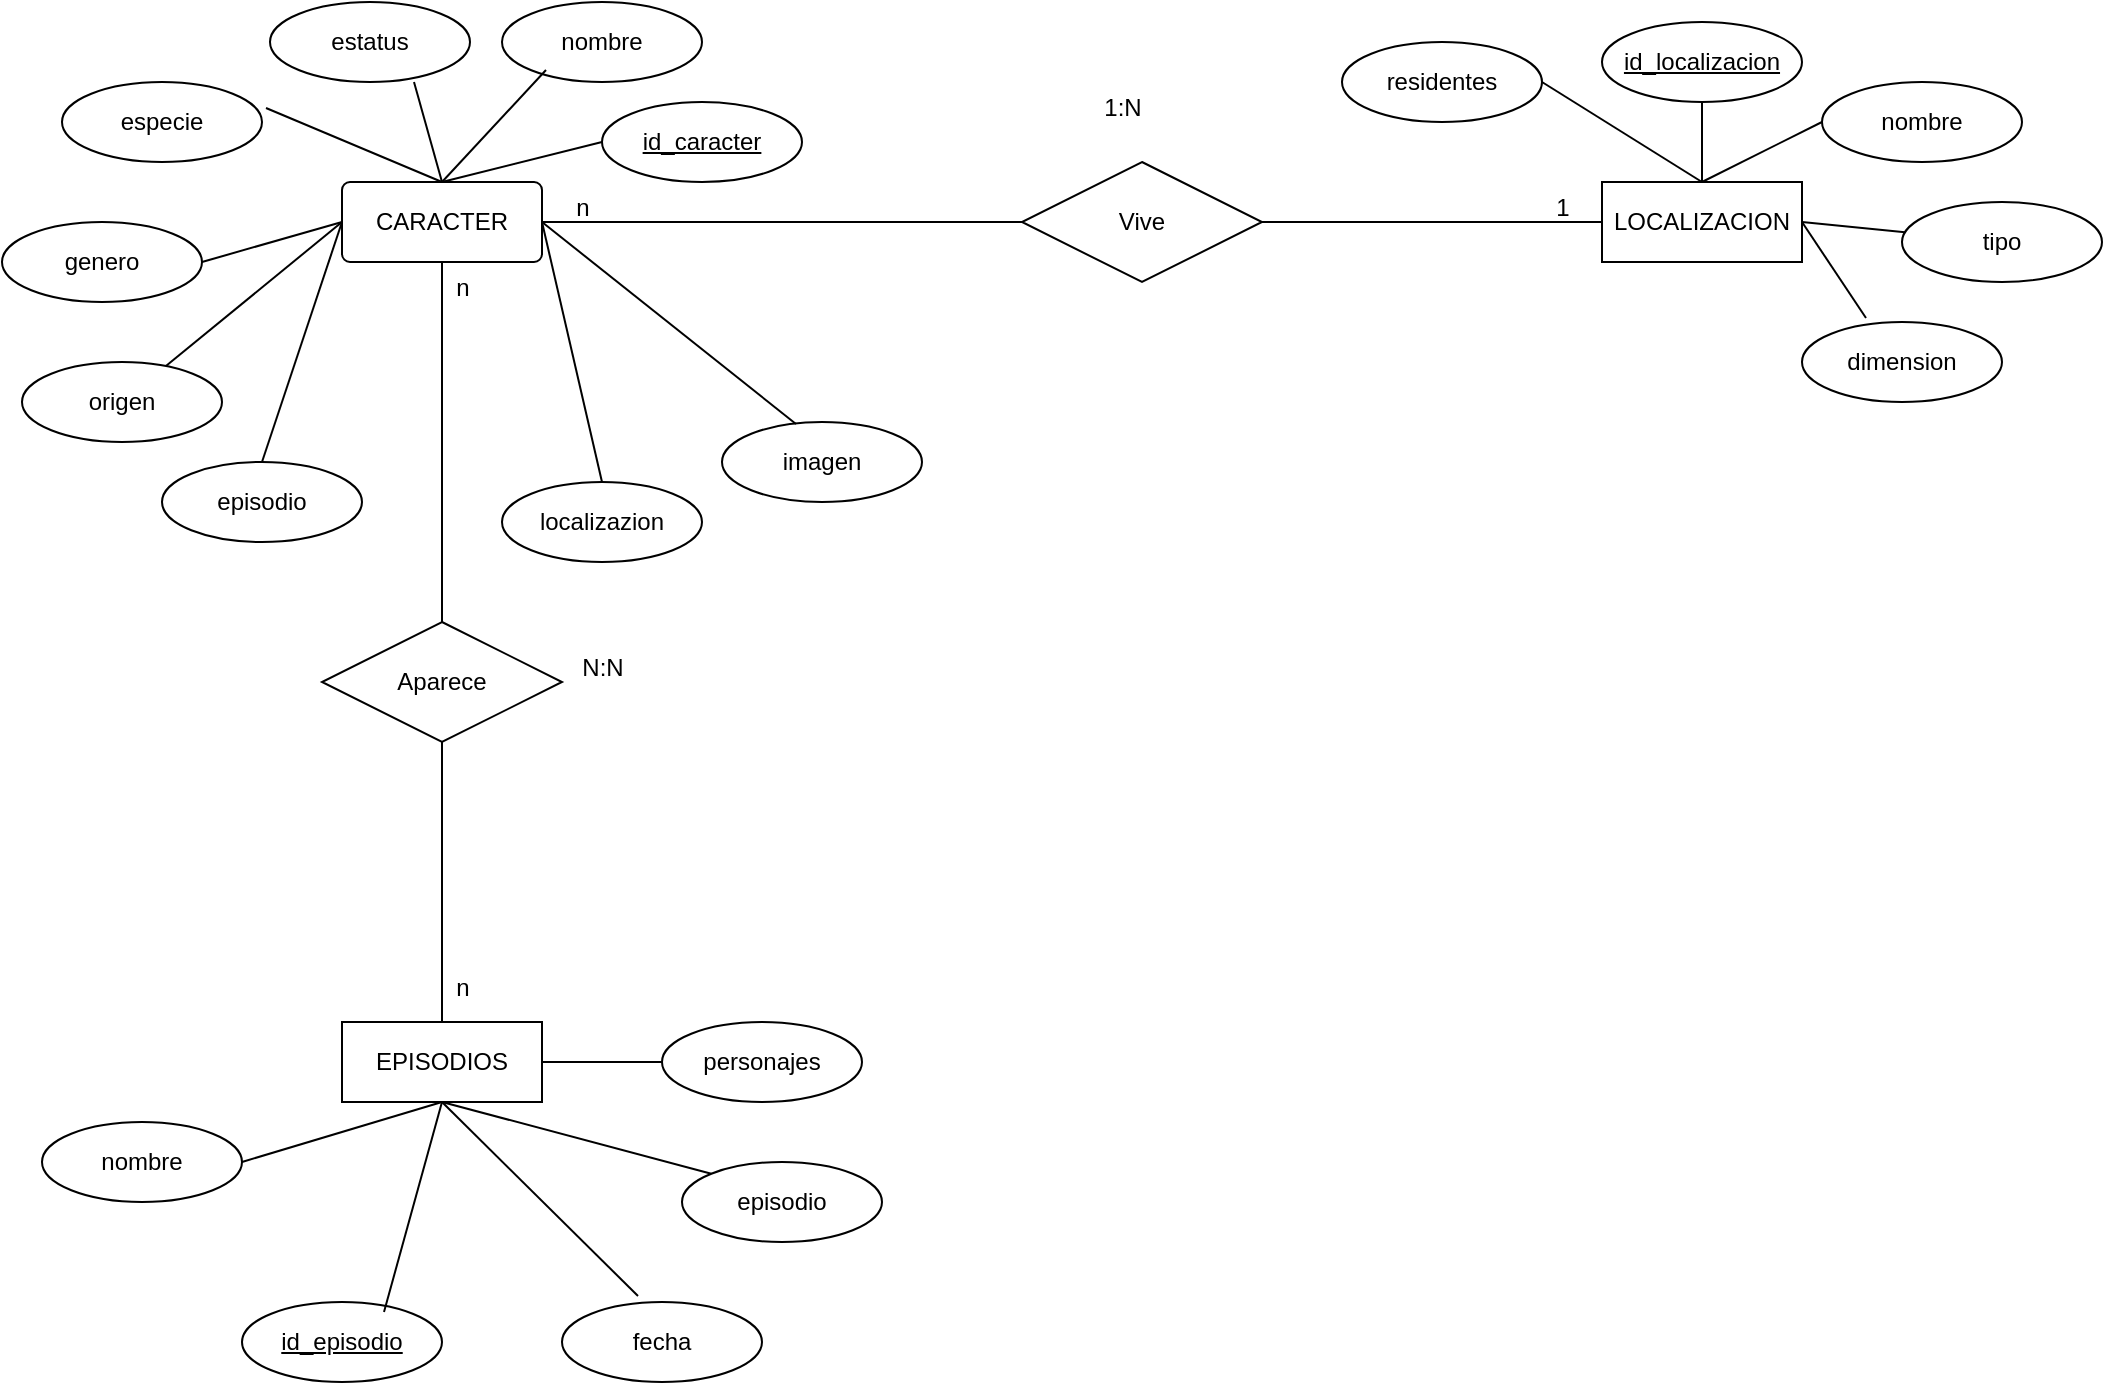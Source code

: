 <mxfile version="26.2.2">
  <diagram name="Página-1" id="H0uG3XLvARNT2Y9mD0cQ">
    <mxGraphModel dx="1028" dy="622" grid="1" gridSize="10" guides="1" tooltips="1" connect="1" arrows="1" fold="1" page="1" pageScale="1" pageWidth="827" pageHeight="1169" math="0" shadow="0">
      <root>
        <mxCell id="0" />
        <mxCell id="1" parent="0" />
        <mxCell id="GkqM58ODc9SsoPwHSkN9-1" value="CARACTER" style="rounded=1;arcSize=10;whiteSpace=wrap;html=1;align=center;" vertex="1" parent="1">
          <mxGeometry x="350" y="230" width="100" height="40" as="geometry" />
        </mxCell>
        <mxCell id="GkqM58ODc9SsoPwHSkN9-2" value="nombre" style="ellipse;whiteSpace=wrap;html=1;align=center;" vertex="1" parent="1">
          <mxGeometry x="430" y="140" width="100" height="40" as="geometry" />
        </mxCell>
        <mxCell id="GkqM58ODc9SsoPwHSkN9-3" value="estatus" style="ellipse;whiteSpace=wrap;html=1;align=center;" vertex="1" parent="1">
          <mxGeometry x="314" y="140" width="100" height="40" as="geometry" />
        </mxCell>
        <mxCell id="GkqM58ODc9SsoPwHSkN9-4" value="especie" style="ellipse;whiteSpace=wrap;html=1;align=center;" vertex="1" parent="1">
          <mxGeometry x="210" y="180" width="100" height="40" as="geometry" />
        </mxCell>
        <mxCell id="GkqM58ODc9SsoPwHSkN9-5" value="genero" style="ellipse;whiteSpace=wrap;html=1;align=center;" vertex="1" parent="1">
          <mxGeometry x="180" y="250" width="100" height="40" as="geometry" />
        </mxCell>
        <mxCell id="GkqM58ODc9SsoPwHSkN9-6" value="origen" style="ellipse;whiteSpace=wrap;html=1;align=center;" vertex="1" parent="1">
          <mxGeometry x="190" y="320" width="100" height="40" as="geometry" />
        </mxCell>
        <mxCell id="GkqM58ODc9SsoPwHSkN9-7" value="id_caracter" style="ellipse;whiteSpace=wrap;html=1;align=center;fontStyle=4;" vertex="1" parent="1">
          <mxGeometry x="480" y="190" width="100" height="40" as="geometry" />
        </mxCell>
        <mxCell id="GkqM58ODc9SsoPwHSkN9-8" value="localizazion" style="ellipse;whiteSpace=wrap;html=1;align=center;" vertex="1" parent="1">
          <mxGeometry x="430" y="380" width="100" height="40" as="geometry" />
        </mxCell>
        <mxCell id="GkqM58ODc9SsoPwHSkN9-9" value="imagen" style="ellipse;whiteSpace=wrap;html=1;align=center;" vertex="1" parent="1">
          <mxGeometry x="540" y="350" width="100" height="40" as="geometry" />
        </mxCell>
        <mxCell id="GkqM58ODc9SsoPwHSkN9-10" value="episodio" style="ellipse;whiteSpace=wrap;html=1;align=center;" vertex="1" parent="1">
          <mxGeometry x="260" y="370" width="100" height="40" as="geometry" />
        </mxCell>
        <mxCell id="GkqM58ODc9SsoPwHSkN9-11" value="Vive" style="shape=rhombus;perimeter=rhombusPerimeter;whiteSpace=wrap;html=1;align=center;" vertex="1" parent="1">
          <mxGeometry x="690" y="220" width="120" height="60" as="geometry" />
        </mxCell>
        <mxCell id="GkqM58ODc9SsoPwHSkN9-12" value="LOCALIZACION" style="whiteSpace=wrap;html=1;align=center;" vertex="1" parent="1">
          <mxGeometry x="980" y="230" width="100" height="40" as="geometry" />
        </mxCell>
        <mxCell id="GkqM58ODc9SsoPwHSkN9-14" value="nombre" style="ellipse;whiteSpace=wrap;html=1;align=center;" vertex="1" parent="1">
          <mxGeometry x="1090" y="180" width="100" height="40" as="geometry" />
        </mxCell>
        <mxCell id="GkqM58ODc9SsoPwHSkN9-15" value="tipo" style="ellipse;whiteSpace=wrap;html=1;align=center;" vertex="1" parent="1">
          <mxGeometry x="1130" y="240" width="100" height="40" as="geometry" />
        </mxCell>
        <mxCell id="GkqM58ODc9SsoPwHSkN9-16" value="dimension" style="ellipse;whiteSpace=wrap;html=1;align=center;" vertex="1" parent="1">
          <mxGeometry x="1080" y="300" width="100" height="40" as="geometry" />
        </mxCell>
        <mxCell id="GkqM58ODc9SsoPwHSkN9-17" value="residentes" style="ellipse;whiteSpace=wrap;html=1;align=center;" vertex="1" parent="1">
          <mxGeometry x="850" y="160" width="100" height="40" as="geometry" />
        </mxCell>
        <mxCell id="GkqM58ODc9SsoPwHSkN9-18" value="" style="endArrow=none;html=1;rounded=0;entryX=0;entryY=0.5;entryDx=0;entryDy=0;exitX=1;exitY=0.5;exitDx=0;exitDy=0;" edge="1" parent="1" source="GkqM58ODc9SsoPwHSkN9-11" target="GkqM58ODc9SsoPwHSkN9-12">
          <mxGeometry relative="1" as="geometry">
            <mxPoint x="710" y="280" as="sourcePoint" />
            <mxPoint x="870" y="280" as="targetPoint" />
          </mxGeometry>
        </mxCell>
        <mxCell id="GkqM58ODc9SsoPwHSkN9-19" value="" style="endArrow=none;html=1;rounded=0;exitX=1;exitY=0.5;exitDx=0;exitDy=0;entryX=0;entryY=0.5;entryDx=0;entryDy=0;" edge="1" parent="1" source="GkqM58ODc9SsoPwHSkN9-1" target="GkqM58ODc9SsoPwHSkN9-11">
          <mxGeometry relative="1" as="geometry">
            <mxPoint x="710" y="280" as="sourcePoint" />
            <mxPoint x="870" y="280" as="targetPoint" />
          </mxGeometry>
        </mxCell>
        <mxCell id="GkqM58ODc9SsoPwHSkN9-20" value="EPISODIOS" style="whiteSpace=wrap;html=1;align=center;" vertex="1" parent="1">
          <mxGeometry x="350" y="650" width="100" height="40" as="geometry" />
        </mxCell>
        <mxCell id="GkqM58ODc9SsoPwHSkN9-25" value="id_episodio" style="ellipse;whiteSpace=wrap;html=1;align=center;fontStyle=4;" vertex="1" parent="1">
          <mxGeometry x="300" y="790" width="100" height="40" as="geometry" />
        </mxCell>
        <mxCell id="GkqM58ODc9SsoPwHSkN9-26" value="id_localizacion" style="ellipse;whiteSpace=wrap;html=1;align=center;fontStyle=4;" vertex="1" parent="1">
          <mxGeometry x="980" y="150" width="100" height="40" as="geometry" />
        </mxCell>
        <mxCell id="GkqM58ODc9SsoPwHSkN9-27" value="nombre" style="ellipse;whiteSpace=wrap;html=1;align=center;" vertex="1" parent="1">
          <mxGeometry x="200" y="700" width="100" height="40" as="geometry" />
        </mxCell>
        <mxCell id="GkqM58ODc9SsoPwHSkN9-28" value="fecha" style="ellipse;whiteSpace=wrap;html=1;align=center;" vertex="1" parent="1">
          <mxGeometry x="460" y="790" width="100" height="40" as="geometry" />
        </mxCell>
        <mxCell id="GkqM58ODc9SsoPwHSkN9-29" value="episodio" style="ellipse;whiteSpace=wrap;html=1;align=center;" vertex="1" parent="1">
          <mxGeometry x="520" y="720" width="100" height="40" as="geometry" />
        </mxCell>
        <mxCell id="GkqM58ODc9SsoPwHSkN9-30" value="personajes" style="ellipse;whiteSpace=wrap;html=1;align=center;" vertex="1" parent="1">
          <mxGeometry x="510" y="650" width="100" height="40" as="geometry" />
        </mxCell>
        <mxCell id="GkqM58ODc9SsoPwHSkN9-31" value="Aparece" style="shape=rhombus;perimeter=rhombusPerimeter;whiteSpace=wrap;html=1;align=center;" vertex="1" parent="1">
          <mxGeometry x="340" y="450" width="120" height="60" as="geometry" />
        </mxCell>
        <mxCell id="GkqM58ODc9SsoPwHSkN9-32" value="" style="endArrow=none;html=1;rounded=0;exitX=1;exitY=0.5;exitDx=0;exitDy=0;entryX=0.5;entryY=1;entryDx=0;entryDy=0;" edge="1" parent="1" source="GkqM58ODc9SsoPwHSkN9-27" target="GkqM58ODc9SsoPwHSkN9-20">
          <mxGeometry relative="1" as="geometry">
            <mxPoint x="480" y="620" as="sourcePoint" />
            <mxPoint x="640" y="620" as="targetPoint" />
          </mxGeometry>
        </mxCell>
        <mxCell id="GkqM58ODc9SsoPwHSkN9-33" value="" style="endArrow=none;html=1;rounded=0;exitX=0.71;exitY=0.125;exitDx=0;exitDy=0;exitPerimeter=0;entryX=0.5;entryY=1;entryDx=0;entryDy=0;" edge="1" parent="1" source="GkqM58ODc9SsoPwHSkN9-25" target="GkqM58ODc9SsoPwHSkN9-20">
          <mxGeometry relative="1" as="geometry">
            <mxPoint x="480" y="620" as="sourcePoint" />
            <mxPoint x="640" y="620" as="targetPoint" />
          </mxGeometry>
        </mxCell>
        <mxCell id="GkqM58ODc9SsoPwHSkN9-34" value="" style="endArrow=none;html=1;rounded=0;exitX=0.38;exitY=-0.075;exitDx=0;exitDy=0;exitPerimeter=0;entryX=0.5;entryY=1;entryDx=0;entryDy=0;" edge="1" parent="1" source="GkqM58ODc9SsoPwHSkN9-28" target="GkqM58ODc9SsoPwHSkN9-20">
          <mxGeometry relative="1" as="geometry">
            <mxPoint x="480" y="620" as="sourcePoint" />
            <mxPoint x="640" y="620" as="targetPoint" />
          </mxGeometry>
        </mxCell>
        <mxCell id="GkqM58ODc9SsoPwHSkN9-35" value="" style="endArrow=none;html=1;rounded=0;exitX=0;exitY=0;exitDx=0;exitDy=0;entryX=0.5;entryY=1;entryDx=0;entryDy=0;" edge="1" parent="1" source="GkqM58ODc9SsoPwHSkN9-29" target="GkqM58ODc9SsoPwHSkN9-20">
          <mxGeometry relative="1" as="geometry">
            <mxPoint x="480" y="620" as="sourcePoint" />
            <mxPoint x="640" y="620" as="targetPoint" />
          </mxGeometry>
        </mxCell>
        <mxCell id="GkqM58ODc9SsoPwHSkN9-36" value="" style="endArrow=none;html=1;rounded=0;exitX=1;exitY=0.5;exitDx=0;exitDy=0;" edge="1" parent="1" source="GkqM58ODc9SsoPwHSkN9-20" target="GkqM58ODc9SsoPwHSkN9-30">
          <mxGeometry relative="1" as="geometry">
            <mxPoint x="480" y="620" as="sourcePoint" />
            <mxPoint x="640" y="620" as="targetPoint" />
          </mxGeometry>
        </mxCell>
        <mxCell id="GkqM58ODc9SsoPwHSkN9-37" value="" style="endArrow=none;html=1;rounded=0;exitX=0.5;exitY=0;exitDx=0;exitDy=0;entryX=0.5;entryY=1;entryDx=0;entryDy=0;" edge="1" parent="1" source="GkqM58ODc9SsoPwHSkN9-20" target="GkqM58ODc9SsoPwHSkN9-31">
          <mxGeometry relative="1" as="geometry">
            <mxPoint x="480" y="620" as="sourcePoint" />
            <mxPoint x="640" y="620" as="targetPoint" />
          </mxGeometry>
        </mxCell>
        <mxCell id="GkqM58ODc9SsoPwHSkN9-38" value="" style="endArrow=none;html=1;rounded=0;exitX=0.5;exitY=0;exitDx=0;exitDy=0;entryX=0.5;entryY=1;entryDx=0;entryDy=0;" edge="1" parent="1" source="GkqM58ODc9SsoPwHSkN9-31" target="GkqM58ODc9SsoPwHSkN9-1">
          <mxGeometry relative="1" as="geometry">
            <mxPoint x="480" y="420" as="sourcePoint" />
            <mxPoint x="640" y="420" as="targetPoint" />
          </mxGeometry>
        </mxCell>
        <mxCell id="GkqM58ODc9SsoPwHSkN9-39" value="" style="endArrow=none;html=1;rounded=0;exitX=0;exitY=0.5;exitDx=0;exitDy=0;entryX=0.5;entryY=0;entryDx=0;entryDy=0;" edge="1" parent="1" source="GkqM58ODc9SsoPwHSkN9-7" target="GkqM58ODc9SsoPwHSkN9-1">
          <mxGeometry relative="1" as="geometry">
            <mxPoint x="530" y="420" as="sourcePoint" />
            <mxPoint x="640" y="420" as="targetPoint" />
          </mxGeometry>
        </mxCell>
        <mxCell id="GkqM58ODc9SsoPwHSkN9-40" value="" style="endArrow=none;html=1;rounded=0;exitX=0.22;exitY=0.85;exitDx=0;exitDy=0;exitPerimeter=0;entryX=0.5;entryY=0;entryDx=0;entryDy=0;" edge="1" parent="1" source="GkqM58ODc9SsoPwHSkN9-2" target="GkqM58ODc9SsoPwHSkN9-1">
          <mxGeometry relative="1" as="geometry">
            <mxPoint x="480" y="320" as="sourcePoint" />
            <mxPoint x="640" y="320" as="targetPoint" />
          </mxGeometry>
        </mxCell>
        <mxCell id="GkqM58ODc9SsoPwHSkN9-41" value="" style="endArrow=none;html=1;rounded=0;exitX=0.72;exitY=1;exitDx=0;exitDy=0;exitPerimeter=0;entryX=0.5;entryY=0;entryDx=0;entryDy=0;" edge="1" parent="1" source="GkqM58ODc9SsoPwHSkN9-3" target="GkqM58ODc9SsoPwHSkN9-1">
          <mxGeometry relative="1" as="geometry">
            <mxPoint x="480" y="320" as="sourcePoint" />
            <mxPoint x="640" y="320" as="targetPoint" />
          </mxGeometry>
        </mxCell>
        <mxCell id="GkqM58ODc9SsoPwHSkN9-42" value="" style="endArrow=none;html=1;rounded=0;exitX=1.02;exitY=0.325;exitDx=0;exitDy=0;exitPerimeter=0;" edge="1" parent="1" source="GkqM58ODc9SsoPwHSkN9-4">
          <mxGeometry relative="1" as="geometry">
            <mxPoint x="480" y="320" as="sourcePoint" />
            <mxPoint x="400" y="230" as="targetPoint" />
          </mxGeometry>
        </mxCell>
        <mxCell id="GkqM58ODc9SsoPwHSkN9-43" value="" style="endArrow=none;html=1;rounded=0;exitX=1;exitY=0.5;exitDx=0;exitDy=0;entryX=0;entryY=0.5;entryDx=0;entryDy=0;" edge="1" parent="1" source="GkqM58ODc9SsoPwHSkN9-5" target="GkqM58ODc9SsoPwHSkN9-1">
          <mxGeometry relative="1" as="geometry">
            <mxPoint x="480" y="320" as="sourcePoint" />
            <mxPoint x="640" y="320" as="targetPoint" />
          </mxGeometry>
        </mxCell>
        <mxCell id="GkqM58ODc9SsoPwHSkN9-44" value="" style="endArrow=none;html=1;rounded=0;entryX=0;entryY=0.5;entryDx=0;entryDy=0;" edge="1" parent="1" source="GkqM58ODc9SsoPwHSkN9-6" target="GkqM58ODc9SsoPwHSkN9-1">
          <mxGeometry relative="1" as="geometry">
            <mxPoint x="480" y="320" as="sourcePoint" />
            <mxPoint x="640" y="320" as="targetPoint" />
          </mxGeometry>
        </mxCell>
        <mxCell id="GkqM58ODc9SsoPwHSkN9-45" value="" style="endArrow=none;html=1;rounded=0;exitX=0.5;exitY=0;exitDx=0;exitDy=0;entryX=0;entryY=0.5;entryDx=0;entryDy=0;" edge="1" parent="1" source="GkqM58ODc9SsoPwHSkN9-10" target="GkqM58ODc9SsoPwHSkN9-1">
          <mxGeometry relative="1" as="geometry">
            <mxPoint x="480" y="320" as="sourcePoint" />
            <mxPoint x="640" y="320" as="targetPoint" />
          </mxGeometry>
        </mxCell>
        <mxCell id="GkqM58ODc9SsoPwHSkN9-46" value="" style="endArrow=none;html=1;rounded=0;exitX=1;exitY=0.5;exitDx=0;exitDy=0;entryX=0.5;entryY=0;entryDx=0;entryDy=0;" edge="1" parent="1" source="GkqM58ODc9SsoPwHSkN9-1" target="GkqM58ODc9SsoPwHSkN9-8">
          <mxGeometry relative="1" as="geometry">
            <mxPoint x="480" y="420" as="sourcePoint" />
            <mxPoint x="640" y="420" as="targetPoint" />
          </mxGeometry>
        </mxCell>
        <mxCell id="GkqM58ODc9SsoPwHSkN9-47" value="" style="endArrow=none;html=1;rounded=0;entryX=0.37;entryY=0.025;entryDx=0;entryDy=0;entryPerimeter=0;" edge="1" parent="1" target="GkqM58ODc9SsoPwHSkN9-9">
          <mxGeometry relative="1" as="geometry">
            <mxPoint x="450" y="250" as="sourcePoint" />
            <mxPoint x="580" y="360" as="targetPoint" />
          </mxGeometry>
        </mxCell>
        <mxCell id="GkqM58ODc9SsoPwHSkN9-48" value="" style="endArrow=none;html=1;rounded=0;entryX=1;entryY=0.5;entryDx=0;entryDy=0;exitX=0.5;exitY=0;exitDx=0;exitDy=0;" edge="1" parent="1" source="GkqM58ODc9SsoPwHSkN9-12" target="GkqM58ODc9SsoPwHSkN9-17">
          <mxGeometry relative="1" as="geometry">
            <mxPoint x="780" y="320" as="sourcePoint" />
            <mxPoint x="940" y="320" as="targetPoint" />
          </mxGeometry>
        </mxCell>
        <mxCell id="GkqM58ODc9SsoPwHSkN9-49" value="" style="endArrow=none;html=1;rounded=0;entryX=0.5;entryY=1;entryDx=0;entryDy=0;" edge="1" parent="1" source="GkqM58ODc9SsoPwHSkN9-12" target="GkqM58ODc9SsoPwHSkN9-26">
          <mxGeometry relative="1" as="geometry">
            <mxPoint x="780" y="320" as="sourcePoint" />
            <mxPoint x="940" y="320" as="targetPoint" />
          </mxGeometry>
        </mxCell>
        <mxCell id="GkqM58ODc9SsoPwHSkN9-50" value="" style="endArrow=none;html=1;rounded=0;entryX=0;entryY=0.5;entryDx=0;entryDy=0;exitX=0.5;exitY=0;exitDx=0;exitDy=0;" edge="1" parent="1" source="GkqM58ODc9SsoPwHSkN9-12" target="GkqM58ODc9SsoPwHSkN9-14">
          <mxGeometry relative="1" as="geometry">
            <mxPoint x="780" y="320" as="sourcePoint" />
            <mxPoint x="940" y="320" as="targetPoint" />
          </mxGeometry>
        </mxCell>
        <mxCell id="GkqM58ODc9SsoPwHSkN9-51" value="" style="endArrow=none;html=1;rounded=0;entryX=0.32;entryY=-0.05;entryDx=0;entryDy=0;entryPerimeter=0;exitX=1;exitY=0.5;exitDx=0;exitDy=0;" edge="1" parent="1" source="GkqM58ODc9SsoPwHSkN9-12" target="GkqM58ODc9SsoPwHSkN9-16">
          <mxGeometry relative="1" as="geometry">
            <mxPoint x="780" y="320" as="sourcePoint" />
            <mxPoint x="940" y="320" as="targetPoint" />
          </mxGeometry>
        </mxCell>
        <mxCell id="GkqM58ODc9SsoPwHSkN9-52" value="" style="endArrow=none;html=1;rounded=0;" edge="1" parent="1" target="GkqM58ODc9SsoPwHSkN9-15">
          <mxGeometry relative="1" as="geometry">
            <mxPoint x="1080" y="250" as="sourcePoint" />
            <mxPoint x="940" y="320" as="targetPoint" />
          </mxGeometry>
        </mxCell>
        <mxCell id="GkqM58ODc9SsoPwHSkN9-53" value="n" style="text;html=1;align=center;verticalAlign=middle;resizable=0;points=[];autosize=1;strokeColor=none;fillColor=none;" vertex="1" parent="1">
          <mxGeometry x="395" y="618" width="30" height="30" as="geometry" />
        </mxCell>
        <mxCell id="GkqM58ODc9SsoPwHSkN9-54" value="n" style="text;html=1;align=center;verticalAlign=middle;resizable=0;points=[];autosize=1;strokeColor=none;fillColor=none;" vertex="1" parent="1">
          <mxGeometry x="395" y="268" width="30" height="30" as="geometry" />
        </mxCell>
        <mxCell id="GkqM58ODc9SsoPwHSkN9-55" value="N:N" style="text;html=1;align=center;verticalAlign=middle;resizable=0;points=[];autosize=1;strokeColor=none;fillColor=none;" vertex="1" parent="1">
          <mxGeometry x="460" y="458" width="40" height="30" as="geometry" />
        </mxCell>
        <mxCell id="GkqM58ODc9SsoPwHSkN9-56" value="1" style="text;html=1;align=center;verticalAlign=middle;resizable=0;points=[];autosize=1;strokeColor=none;fillColor=none;" vertex="1" parent="1">
          <mxGeometry x="945" y="228" width="30" height="30" as="geometry" />
        </mxCell>
        <mxCell id="GkqM58ODc9SsoPwHSkN9-57" value="n" style="text;html=1;align=center;verticalAlign=middle;resizable=0;points=[];autosize=1;strokeColor=none;fillColor=none;" vertex="1" parent="1">
          <mxGeometry x="455" y="228" width="30" height="30" as="geometry" />
        </mxCell>
        <mxCell id="GkqM58ODc9SsoPwHSkN9-58" value="1:N" style="text;html=1;align=center;verticalAlign=middle;resizable=0;points=[];autosize=1;strokeColor=none;fillColor=none;" vertex="1" parent="1">
          <mxGeometry x="720" y="178" width="40" height="30" as="geometry" />
        </mxCell>
      </root>
    </mxGraphModel>
  </diagram>
</mxfile>
